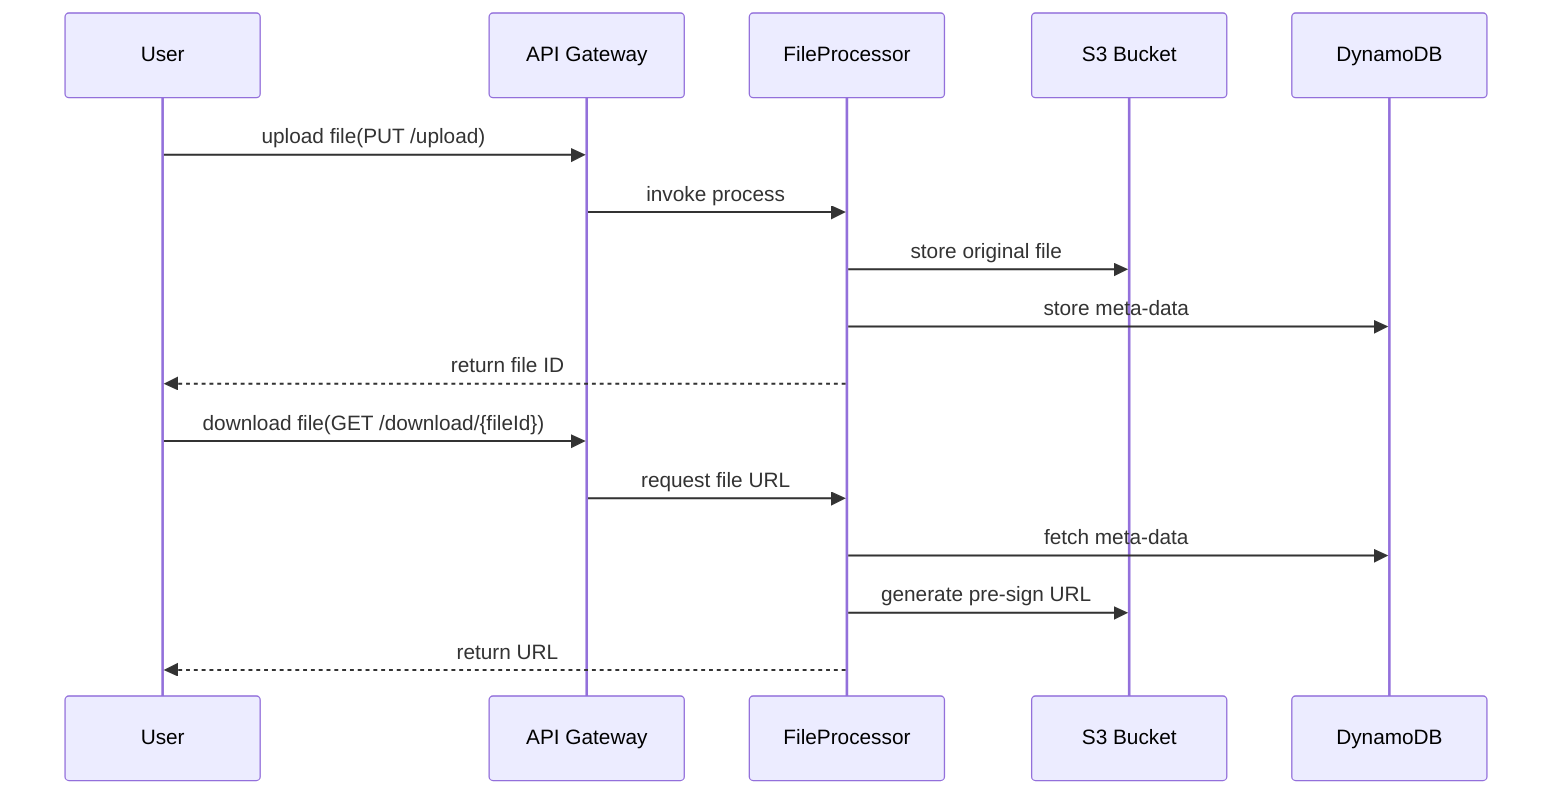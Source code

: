sequenceDiagram
    participant User as User
    participant API as API Gateway
    participant Lambda as FileProcessor
    participant S3 as S3 Bucket
    participant DDB as DynamoDB

    User->>API: upload file(PUT /upload)
    API->>Lambda: invoke process
    Lambda->>S3: store original file
    Lambda->>DDB: store meta-data
    Lambda-->>User: return file ID

    User->>API: download file(GET /download/{fileId})
    API->>Lambda: request file URL
    Lambda->>DDB: fetch meta-data
    Lambda->>S3: generate pre-sign URL
    Lambda-->>User: return URL